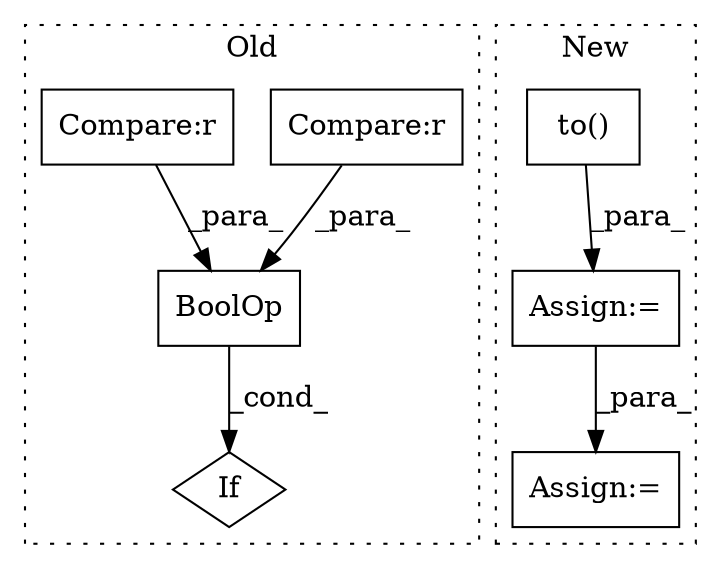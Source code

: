 digraph G {
subgraph cluster0 {
1 [label="BoolOp" a="72" s="3427" l="109" shape="box"];
3 [label="If" a="96" s="3427" l="0" shape="diamond"];
4 [label="Compare:r" a="40" s="3481" l="55" shape="box"];
6 [label="Compare:r" a="40" s="3427" l="49" shape="box"];
label = "Old";
style="dotted";
}
subgraph cluster1 {
2 [label="to()" a="75" s="1922,1950" l="9,1" shape="box"];
5 [label="Assign:=" a="68" s="1919" l="3" shape="box"];
7 [label="Assign:=" a="68" s="1966" l="3" shape="box"];
label = "New";
style="dotted";
}
1 -> 3 [label="_cond_"];
2 -> 5 [label="_para_"];
4 -> 1 [label="_para_"];
5 -> 7 [label="_para_"];
6 -> 1 [label="_para_"];
}